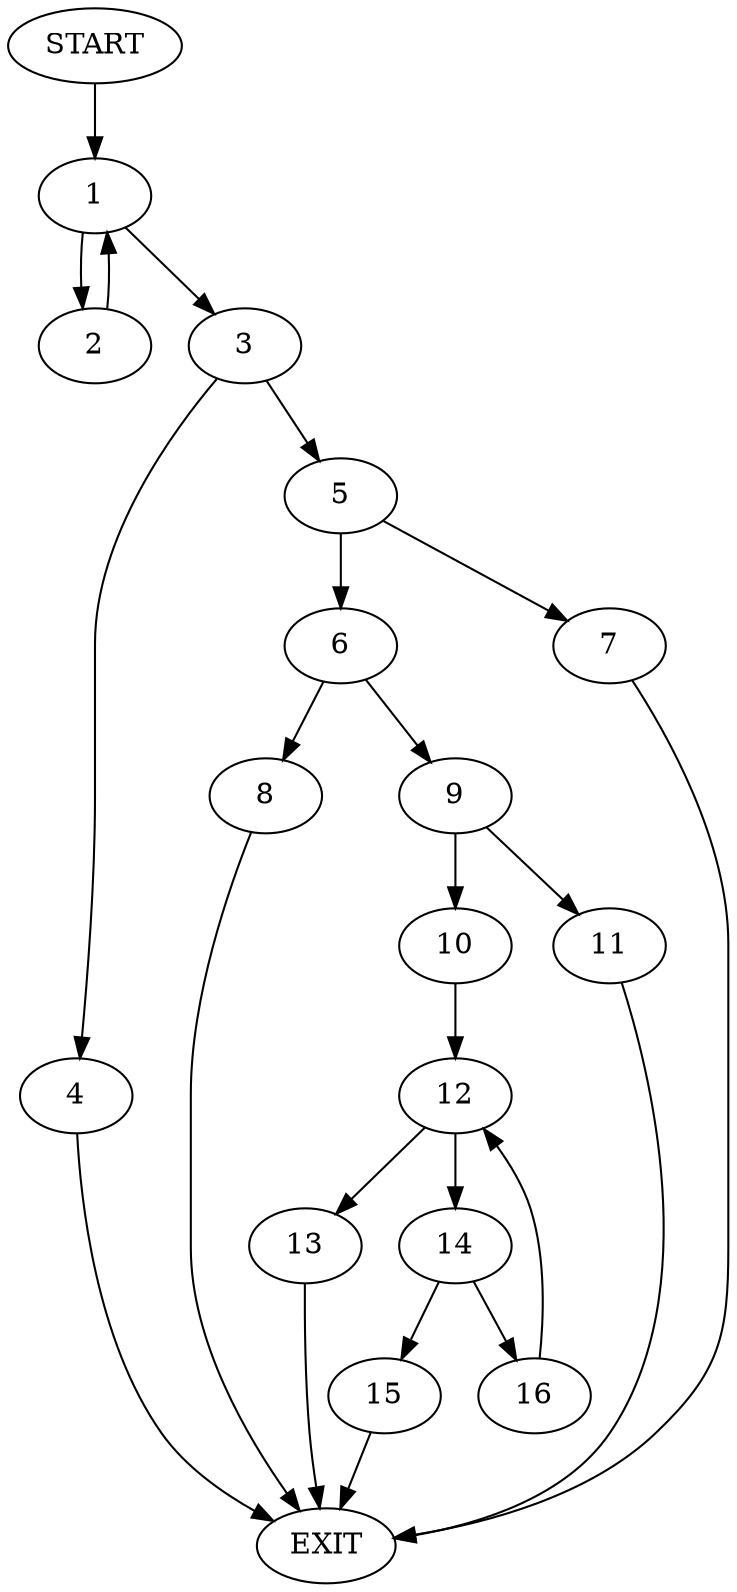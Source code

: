 digraph {
0 [label="START"]
17 [label="EXIT"]
0 -> 1
1 -> 2
1 -> 3
2 -> 1
3 -> 4
3 -> 5
4 -> 17
5 -> 6
5 -> 7
7 -> 17
6 -> 8
6 -> 9
8 -> 17
9 -> 10
9 -> 11
10 -> 12
11 -> 17
12 -> 13
12 -> 14
14 -> 15
14 -> 16
13 -> 17
15 -> 17
16 -> 12
}
